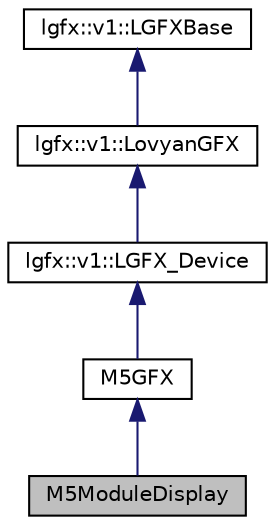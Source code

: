 digraph "M5ModuleDisplay"
{
 // LATEX_PDF_SIZE
  edge [fontname="Helvetica",fontsize="10",labelfontname="Helvetica",labelfontsize="10"];
  node [fontname="Helvetica",fontsize="10",shape=record];
  Node1 [label="M5ModuleDisplay",height=0.2,width=0.4,color="black", fillcolor="grey75", style="filled", fontcolor="black",tooltip=" "];
  Node2 -> Node1 [dir="back",color="midnightblue",fontsize="10",style="solid",fontname="Helvetica"];
  Node2 [label="M5GFX",height=0.2,width=0.4,color="black", fillcolor="white", style="filled",URL="$classm5gfx_1_1M5GFX.html",tooltip=" "];
  Node3 -> Node2 [dir="back",color="midnightblue",fontsize="10",style="solid",fontname="Helvetica"];
  Node3 [label="lgfx::v1::LGFX_Device",height=0.2,width=0.4,color="black", fillcolor="white", style="filled",URL="$classlgfx_1_1v1_1_1LGFX__Device.html",tooltip=" "];
  Node4 -> Node3 [dir="back",color="midnightblue",fontsize="10",style="solid",fontname="Helvetica"];
  Node4 [label="lgfx::v1::LovyanGFX",height=0.2,width=0.4,color="black", fillcolor="white", style="filled",URL="$classlgfx_1_1v1_1_1LovyanGFX.html",tooltip="LovyanGFX class. that depend on the include order of the environment, such as file system,..."];
  Node5 -> Node4 [dir="back",color="midnightblue",fontsize="10",style="solid",fontname="Helvetica"];
  Node5 [label="lgfx::v1::LGFXBase",height=0.2,width=0.4,color="black", fillcolor="white", style="filled",URL="$classlgfx_1_1v1_1_1LGFXBase.html",tooltip=" "];
}
